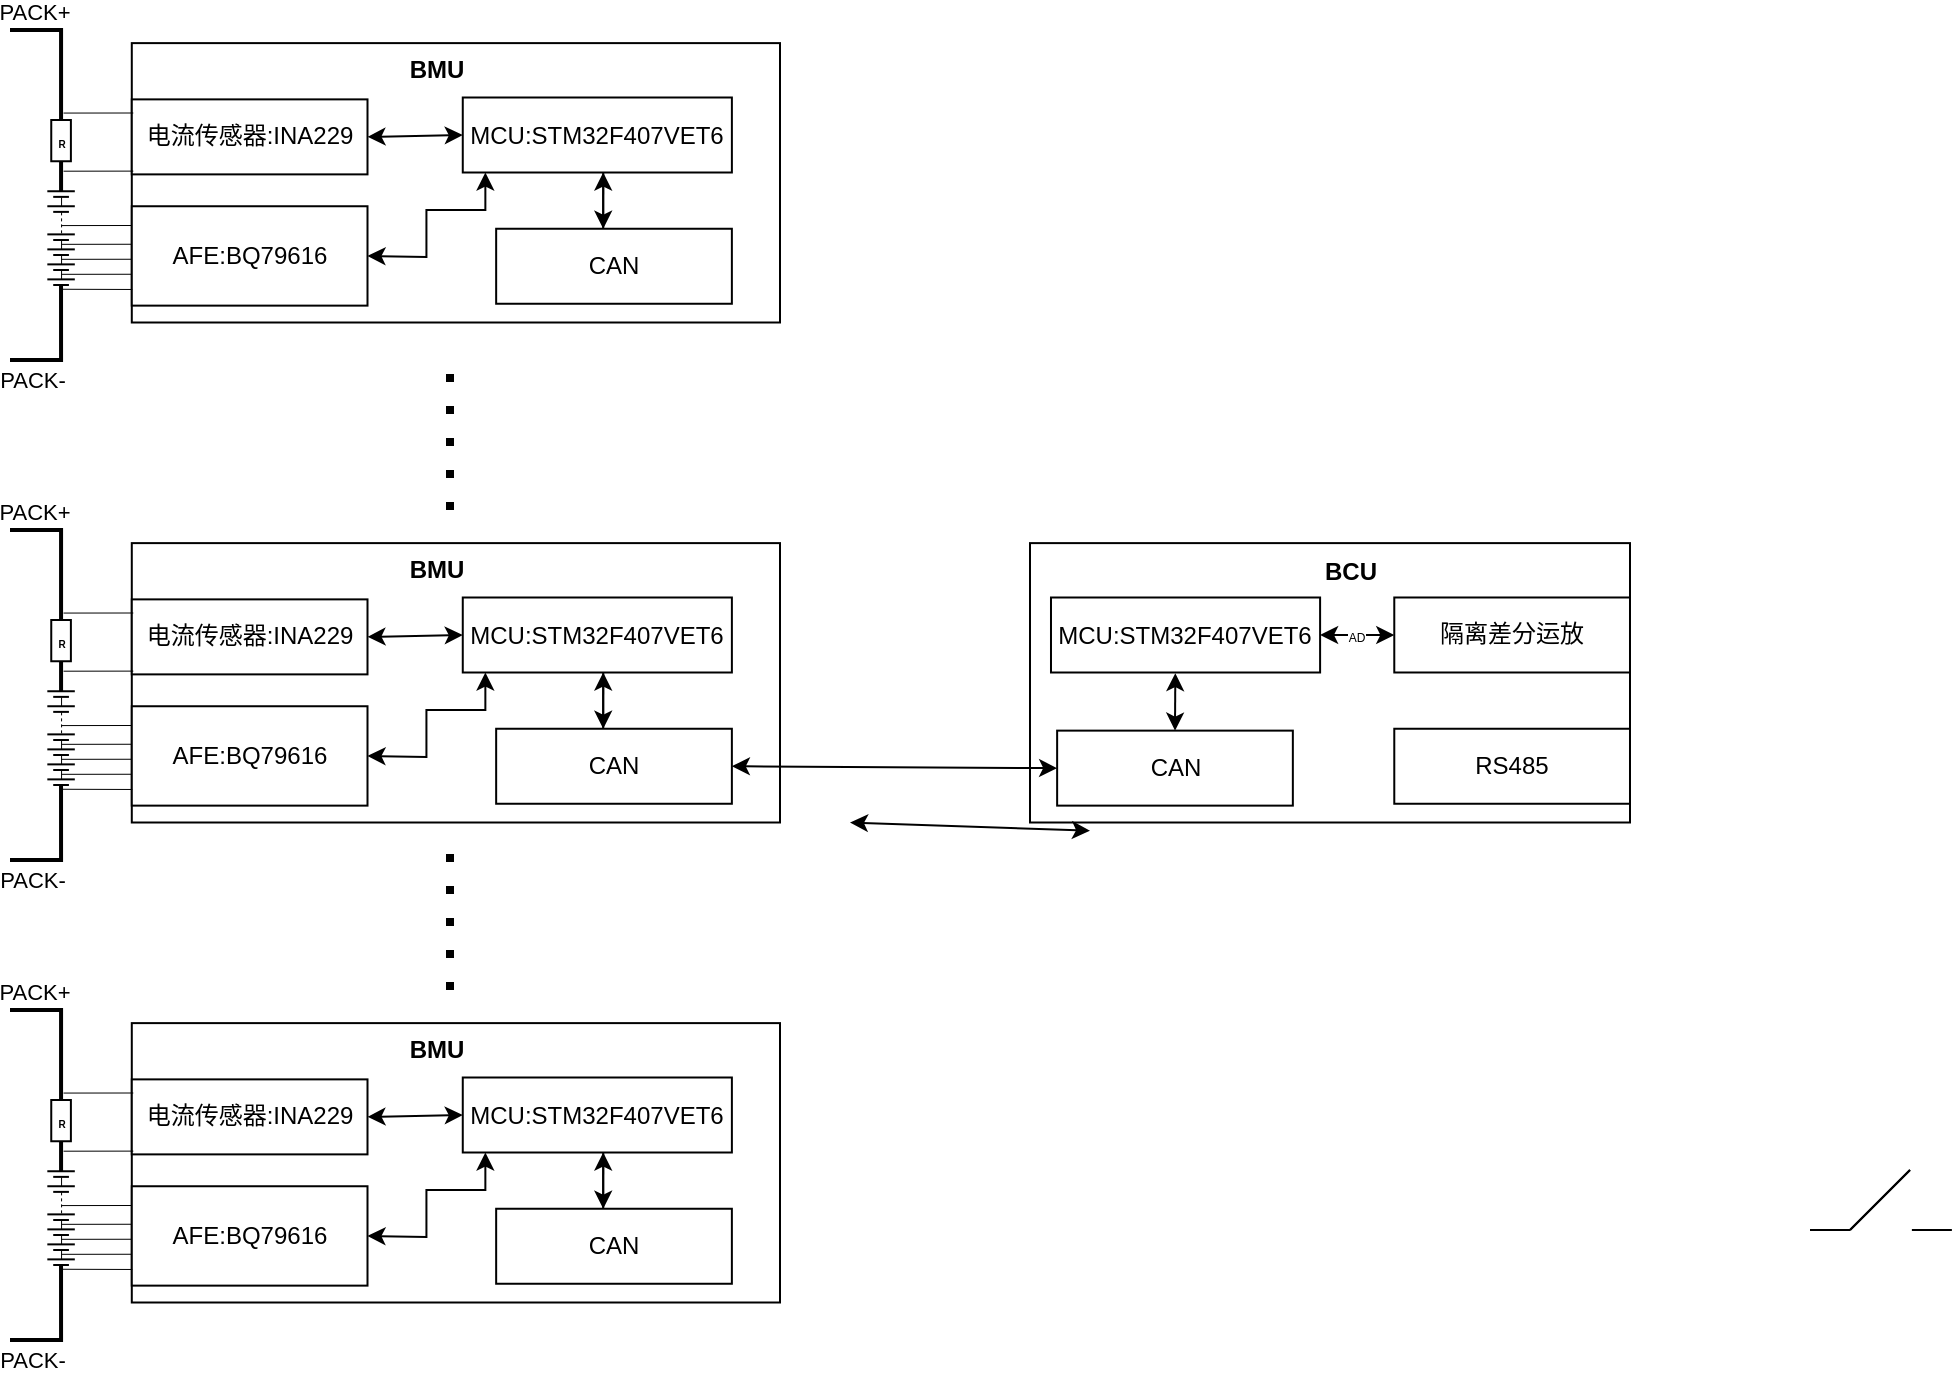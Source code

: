 <mxfile version="24.2.3" type="github">
  <diagram name="第 1 页" id="3flDMspyzysU2a9ugg71">
    <mxGraphModel dx="236" dy="129" grid="1" gridSize="10" guides="1" tooltips="1" connect="1" arrows="1" fold="1" page="1" pageScale="1" pageWidth="1169" pageHeight="827" math="0" shadow="0">
      <root>
        <mxCell id="0" />
        <mxCell id="1" parent="0" />
        <mxCell id="YwXC6KfsLL3C1h-GfCdH-2" value="&lt;div&gt;&lt;br&gt;&lt;/div&gt;&lt;div&gt;&lt;br&gt;&lt;/div&gt;" style="rounded=0;whiteSpace=wrap;html=1;container=0;" vertex="1" parent="1">
          <mxGeometry x="620" y="316.56" width="300" height="139.69" as="geometry" />
        </mxCell>
        <mxCell id="YwXC6KfsLL3C1h-GfCdH-6" value="MCU:STM32F407VET6" style="rounded=0;whiteSpace=wrap;html=1;container=0;" vertex="1" parent="1">
          <mxGeometry x="630.494" y="343.75" width="134.554" height="37.5" as="geometry" />
        </mxCell>
        <mxCell id="YwXC6KfsLL3C1h-GfCdH-11" value="&lt;b&gt;BCU&lt;/b&gt;" style="text;html=1;align=center;verticalAlign=middle;resizable=0;points=[];autosize=1;strokeColor=none;fillColor=none;container=0;" vertex="1" parent="1">
          <mxGeometry x="757.144" y="317.692" width="45" height="27" as="geometry" />
        </mxCell>
        <mxCell id="YwXC6KfsLL3C1h-GfCdH-14" value="" style="endArrow=classic;startArrow=classic;html=1;rounded=0;entryX=0.462;entryY=1.009;entryDx=0;entryDy=0;exitX=0.5;exitY=0;exitDx=0;exitDy=0;entryPerimeter=0;" edge="1" parent="1" source="YwXC6KfsLL3C1h-GfCdH-17" target="YwXC6KfsLL3C1h-GfCdH-6">
          <mxGeometry width="50" height="50" relative="1" as="geometry">
            <mxPoint x="593.858" y="362.495" as="sourcePoint" />
            <mxPoint x="651" y="386" as="targetPoint" />
          </mxGeometry>
        </mxCell>
        <mxCell id="YwXC6KfsLL3C1h-GfCdH-17" value="CAN" style="rounded=0;whiteSpace=wrap;html=1;container=0;" vertex="1" parent="1">
          <mxGeometry x="633.57" y="410.315" width="117.857" height="37.5" as="geometry" />
        </mxCell>
        <mxCell id="YwXC6KfsLL3C1h-GfCdH-18" value="RS485" style="rounded=0;whiteSpace=wrap;html=1;container=0;" vertex="1" parent="1">
          <mxGeometry x="802.14" y="409.375" width="117.857" height="37.5" as="geometry" />
        </mxCell>
        <mxCell id="YwXC6KfsLL3C1h-GfCdH-20" value="隔离差分运放" style="rounded=0;whiteSpace=wrap;html=1;container=0;" vertex="1" parent="1">
          <mxGeometry x="802.14" y="343.745" width="117.857" height="37.5" as="geometry" />
        </mxCell>
        <mxCell id="YwXC6KfsLL3C1h-GfCdH-22" value="q" style="endArrow=classic;startArrow=classic;html=1;rounded=0;entryX=1;entryY=0.5;entryDx=0;entryDy=0;exitX=0;exitY=0.5;exitDx=0;exitDy=0;" edge="1" parent="1" source="YwXC6KfsLL3C1h-GfCdH-20" target="YwXC6KfsLL3C1h-GfCdH-6">
          <mxGeometry width="50" height="50" relative="1" as="geometry">
            <mxPoint x="420" y="406" as="sourcePoint" />
            <mxPoint x="470" y="356" as="targetPoint" />
          </mxGeometry>
        </mxCell>
        <mxCell id="YwXC6KfsLL3C1h-GfCdH-23" value="&lt;font style=&quot;font-size: 6px;&quot;&gt;AD&lt;/font&gt;" style="edgeLabel;html=1;align=center;verticalAlign=middle;resizable=0;points=[];" vertex="1" connectable="0" parent="YwXC6KfsLL3C1h-GfCdH-22">
          <mxGeometry x="0.049" y="-1" relative="1" as="geometry">
            <mxPoint as="offset" />
          </mxGeometry>
        </mxCell>
        <mxCell id="YwXC6KfsLL3C1h-GfCdH-40" value="" style="endArrow=none;html=1;rounded=0;" edge="1" parent="1">
          <mxGeometry width="50" height="50" relative="1" as="geometry">
            <mxPoint x="1010" y="660" as="sourcePoint" />
            <mxPoint x="1030" y="660" as="targetPoint" />
          </mxGeometry>
        </mxCell>
        <mxCell id="YwXC6KfsLL3C1h-GfCdH-41" value="" style="endArrow=none;html=1;rounded=0;" edge="1" parent="1">
          <mxGeometry width="50" height="50" relative="1" as="geometry">
            <mxPoint x="1060.94" y="660" as="sourcePoint" />
            <mxPoint x="1080.94" y="660" as="targetPoint" />
            <Array as="points">
              <mxPoint x="1060.94" y="660" />
            </Array>
          </mxGeometry>
        </mxCell>
        <mxCell id="YwXC6KfsLL3C1h-GfCdH-42" value="" style="endArrow=none;html=1;rounded=0;" edge="1" parent="1">
          <mxGeometry width="50" height="50" relative="1" as="geometry">
            <mxPoint x="1030" y="660" as="sourcePoint" />
            <mxPoint x="1060" y="630" as="targetPoint" />
          </mxGeometry>
        </mxCell>
        <mxCell id="YwXC6KfsLL3C1h-GfCdH-43" value="" style="endArrow=none;html=1;rounded=0;" edge="1" parent="1">
          <mxGeometry width="50" height="50" relative="1" as="geometry">
            <mxPoint x="1030" y="660" as="sourcePoint" />
            <mxPoint x="1060" y="630" as="targetPoint" />
          </mxGeometry>
        </mxCell>
        <mxCell id="YwXC6KfsLL3C1h-GfCdH-84" value="" style="group" vertex="1" connectable="0" parent="1">
          <mxGeometry x="110" y="310" width="385.0" height="165" as="geometry" />
        </mxCell>
        <mxCell id="buOV21PmRh0r0QjAweMu-1" value="&lt;div&gt;&lt;br&gt;&lt;/div&gt;&lt;div&gt;&lt;br&gt;&lt;/div&gt;" style="rounded=0;whiteSpace=wrap;html=1;container=0;" parent="YwXC6KfsLL3C1h-GfCdH-84" vertex="1">
          <mxGeometry x="60.893" y="6.562" width="324.107" height="139.688" as="geometry" />
        </mxCell>
        <mxCell id="buOV21PmRh0r0QjAweMu-4" value="AFE:BQ79616" style="rounded=0;whiteSpace=wrap;html=1;container=0;" parent="YwXC6KfsLL3C1h-GfCdH-84" vertex="1">
          <mxGeometry x="60.893" y="88.125" width="117.857" height="49.688" as="geometry" />
        </mxCell>
        <mxCell id="buOV21PmRh0r0QjAweMu-5" value="电流传感器:INA229" style="rounded=0;whiteSpace=wrap;html=1;container=0;" parent="YwXC6KfsLL3C1h-GfCdH-84" vertex="1">
          <mxGeometry x="60.893" y="34.688" width="117.857" height="37.5" as="geometry" />
        </mxCell>
        <mxCell id="buOV21PmRh0r0QjAweMu-19" style="edgeStyle=orthogonalEdgeStyle;rounded=0;orthogonalLoop=1;jettySize=auto;html=1;entryX=0.5;entryY=0;entryDx=0;entryDy=0;" parent="YwXC6KfsLL3C1h-GfCdH-84" edge="1">
          <mxGeometry relative="1" as="geometry">
            <mxPoint x="296.613" y="71.25" as="sourcePoint" />
            <mxPoint x="296.607" y="99.375" as="targetPoint" />
          </mxGeometry>
        </mxCell>
        <mxCell id="buOV21PmRh0r0QjAweMu-7" value="MCU:STM32F407VET6" style="rounded=0;whiteSpace=wrap;html=1;container=0;" parent="YwXC6KfsLL3C1h-GfCdH-84" vertex="1">
          <mxGeometry x="226.384" y="33.75" width="134.554" height="37.5" as="geometry" />
        </mxCell>
        <mxCell id="buOV21PmRh0r0QjAweMu-18" style="edgeStyle=orthogonalEdgeStyle;rounded=0;orthogonalLoop=1;jettySize=auto;html=1;entryX=0.5;entryY=1;entryDx=0;entryDy=0;" parent="YwXC6KfsLL3C1h-GfCdH-84" edge="1">
          <mxGeometry relative="1" as="geometry">
            <mxPoint x="296.613" y="99.375" as="sourcePoint" />
            <mxPoint x="296.607" y="71.25" as="targetPoint" />
          </mxGeometry>
        </mxCell>
        <mxCell id="buOV21PmRh0r0QjAweMu-12" value="CAN" style="rounded=0;whiteSpace=wrap;html=1;container=0;" parent="YwXC6KfsLL3C1h-GfCdH-84" vertex="1">
          <mxGeometry x="243.08" y="99.375" width="117.857" height="37.5" as="geometry" />
        </mxCell>
        <mxCell id="buOV21PmRh0r0QjAweMu-26" value="" style="endArrow=classic;startArrow=classic;html=1;rounded=0;exitX=1;exitY=0.5;exitDx=0;exitDy=0;" parent="YwXC6KfsLL3C1h-GfCdH-84" source="buOV21PmRh0r0QjAweMu-4" edge="1">
          <mxGeometry width="50" height="50" relative="1" as="geometry">
            <mxPoint x="188.571" y="118.125" as="sourcePoint" />
            <mxPoint x="237.679" y="71.25" as="targetPoint" />
            <Array as="points">
              <mxPoint x="208.214" y="113.438" />
              <mxPoint x="208.214" y="90" />
              <mxPoint x="237.679" y="90" />
            </Array>
          </mxGeometry>
        </mxCell>
        <mxCell id="buOV21PmRh0r0QjAweMu-28" value="" style="endArrow=classic;startArrow=classic;html=1;rounded=0;entryX=0;entryY=0.5;entryDx=0;entryDy=0;exitX=1;exitY=0.5;exitDx=0;exitDy=0;" parent="YwXC6KfsLL3C1h-GfCdH-84" source="buOV21PmRh0r0QjAweMu-5" target="buOV21PmRh0r0QjAweMu-7" edge="1">
          <mxGeometry width="50" height="50" relative="1" as="geometry">
            <mxPoint x="208.214" y="127.5" as="sourcePoint" />
            <mxPoint x="257.321" y="80.625" as="targetPoint" />
          </mxGeometry>
        </mxCell>
        <mxCell id="buOV21PmRh0r0QjAweMu-29" value="" style="endArrow=none;html=1;rounded=0;" parent="YwXC6KfsLL3C1h-GfCdH-84" edge="1">
          <mxGeometry width="50" height="50" relative="1" as="geometry">
            <mxPoint x="18.661" y="102.188" as="sourcePoint" />
            <mxPoint x="32.411" y="102.188" as="targetPoint" />
          </mxGeometry>
        </mxCell>
        <mxCell id="buOV21PmRh0r0QjAweMu-30" value="" style="endArrow=none;html=1;rounded=0;" parent="YwXC6KfsLL3C1h-GfCdH-84" edge="1">
          <mxGeometry width="50" height="50" relative="1" as="geometry">
            <mxPoint x="21.607" y="105" as="sourcePoint" />
            <mxPoint x="29.464" y="105" as="targetPoint" />
          </mxGeometry>
        </mxCell>
        <mxCell id="buOV21PmRh0r0QjAweMu-31" value="" style="endArrow=none;html=1;rounded=0;" parent="YwXC6KfsLL3C1h-GfCdH-84" edge="1">
          <mxGeometry width="50" height="50" relative="1" as="geometry">
            <mxPoint x="18.661" y="109.688" as="sourcePoint" />
            <mxPoint x="32.411" y="109.688" as="targetPoint" />
          </mxGeometry>
        </mxCell>
        <mxCell id="buOV21PmRh0r0QjAweMu-32" value="" style="endArrow=none;html=1;rounded=0;" parent="YwXC6KfsLL3C1h-GfCdH-84" edge="1">
          <mxGeometry width="50" height="50" relative="1" as="geometry">
            <mxPoint x="21.607" y="112.5" as="sourcePoint" />
            <mxPoint x="29.464" y="112.5" as="targetPoint" />
          </mxGeometry>
        </mxCell>
        <mxCell id="buOV21PmRh0r0QjAweMu-33" value="" style="endArrow=none;html=1;rounded=0;strokeWidth=0.5;" parent="YwXC6KfsLL3C1h-GfCdH-84" edge="1">
          <mxGeometry width="50" height="50" relative="1" as="geometry">
            <mxPoint x="25.536" y="109.688" as="sourcePoint" />
            <mxPoint x="25.536" y="105" as="targetPoint" />
          </mxGeometry>
        </mxCell>
        <mxCell id="buOV21PmRh0r0QjAweMu-35" value="" style="endArrow=none;html=1;rounded=0;" parent="YwXC6KfsLL3C1h-GfCdH-84" edge="1">
          <mxGeometry width="50" height="50" relative="1" as="geometry">
            <mxPoint x="18.661" y="117.188" as="sourcePoint" />
            <mxPoint x="32.411" y="117.188" as="targetPoint" />
          </mxGeometry>
        </mxCell>
        <mxCell id="buOV21PmRh0r0QjAweMu-36" value="" style="endArrow=none;html=1;rounded=0;" parent="YwXC6KfsLL3C1h-GfCdH-84" edge="1">
          <mxGeometry width="50" height="50" relative="1" as="geometry">
            <mxPoint x="21.607" y="120" as="sourcePoint" />
            <mxPoint x="29.464" y="120" as="targetPoint" />
          </mxGeometry>
        </mxCell>
        <mxCell id="buOV21PmRh0r0QjAweMu-37" value="" style="endArrow=none;html=1;rounded=0;strokeWidth=0.5;" parent="YwXC6KfsLL3C1h-GfCdH-84" edge="1">
          <mxGeometry width="50" height="50" relative="1" as="geometry">
            <mxPoint x="25.536" y="117.188" as="sourcePoint" />
            <mxPoint x="25.536" y="112.5" as="targetPoint" />
          </mxGeometry>
        </mxCell>
        <mxCell id="buOV21PmRh0r0QjAweMu-38" value="" style="endArrow=none;html=1;rounded=0;" parent="YwXC6KfsLL3C1h-GfCdH-84" edge="1">
          <mxGeometry width="50" height="50" relative="1" as="geometry">
            <mxPoint x="18.661" y="124.688" as="sourcePoint" />
            <mxPoint x="32.411" y="124.688" as="targetPoint" />
          </mxGeometry>
        </mxCell>
        <mxCell id="buOV21PmRh0r0QjAweMu-39" value="" style="endArrow=none;html=1;rounded=0;" parent="YwXC6KfsLL3C1h-GfCdH-84" edge="1">
          <mxGeometry width="50" height="50" relative="1" as="geometry">
            <mxPoint x="21.607" y="127.5" as="sourcePoint" />
            <mxPoint x="29.464" y="127.5" as="targetPoint" />
          </mxGeometry>
        </mxCell>
        <mxCell id="buOV21PmRh0r0QjAweMu-40" value="" style="endArrow=none;html=1;rounded=0;strokeWidth=0.5;" parent="YwXC6KfsLL3C1h-GfCdH-84" edge="1">
          <mxGeometry width="50" height="50" relative="1" as="geometry">
            <mxPoint x="25.536" y="124.688" as="sourcePoint" />
            <mxPoint x="25.536" y="120" as="targetPoint" />
          </mxGeometry>
        </mxCell>
        <mxCell id="buOV21PmRh0r0QjAweMu-48" value="" style="endArrow=none;html=1;rounded=0;" parent="YwXC6KfsLL3C1h-GfCdH-84" edge="1">
          <mxGeometry width="50" height="50" relative="1" as="geometry">
            <mxPoint x="18.661" y="80.625" as="sourcePoint" />
            <mxPoint x="32.411" y="80.625" as="targetPoint" />
          </mxGeometry>
        </mxCell>
        <mxCell id="buOV21PmRh0r0QjAweMu-49" value="" style="endArrow=none;html=1;rounded=0;" parent="YwXC6KfsLL3C1h-GfCdH-84" edge="1">
          <mxGeometry width="50" height="50" relative="1" as="geometry">
            <mxPoint x="21.607" y="83.438" as="sourcePoint" />
            <mxPoint x="29.464" y="83.438" as="targetPoint" />
          </mxGeometry>
        </mxCell>
        <mxCell id="buOV21PmRh0r0QjAweMu-50" value="" style="endArrow=none;html=1;rounded=0;" parent="YwXC6KfsLL3C1h-GfCdH-84" edge="1">
          <mxGeometry width="50" height="50" relative="1" as="geometry">
            <mxPoint x="18.661" y="88.125" as="sourcePoint" />
            <mxPoint x="32.411" y="88.125" as="targetPoint" />
          </mxGeometry>
        </mxCell>
        <mxCell id="buOV21PmRh0r0QjAweMu-51" value="" style="endArrow=none;html=1;rounded=0;" parent="YwXC6KfsLL3C1h-GfCdH-84" edge="1">
          <mxGeometry width="50" height="50" relative="1" as="geometry">
            <mxPoint x="21.607" y="90.938" as="sourcePoint" />
            <mxPoint x="29.464" y="90.938" as="targetPoint" />
          </mxGeometry>
        </mxCell>
        <mxCell id="buOV21PmRh0r0QjAweMu-52" value="" style="endArrow=none;html=1;rounded=0;strokeWidth=0.5;" parent="YwXC6KfsLL3C1h-GfCdH-84" edge="1">
          <mxGeometry width="50" height="50" relative="1" as="geometry">
            <mxPoint x="25.536" y="88.125" as="sourcePoint" />
            <mxPoint x="25.536" y="83.438" as="targetPoint" />
          </mxGeometry>
        </mxCell>
        <mxCell id="buOV21PmRh0r0QjAweMu-53" value="" style="endArrow=none;dashed=1;html=1;strokeWidth=0.5;rounded=0;" parent="YwXC6KfsLL3C1h-GfCdH-84" edge="1">
          <mxGeometry width="50" height="50" relative="1" as="geometry">
            <mxPoint x="25.536" y="90.938" as="sourcePoint" />
            <mxPoint x="25.536" y="102.188" as="targetPoint" />
          </mxGeometry>
        </mxCell>
        <mxCell id="buOV21PmRh0r0QjAweMu-59" value="&lt;font style=&quot;font-size: 5px;&quot;&gt;&lt;b&gt;R&lt;/b&gt;&lt;/font&gt;" style="rounded=0;whiteSpace=wrap;html=1;container=0;" parent="YwXC6KfsLL3C1h-GfCdH-84" vertex="1">
          <mxGeometry x="20.625" y="45" width="9.821" height="20.625" as="geometry" />
        </mxCell>
        <mxCell id="buOV21PmRh0r0QjAweMu-60" value="" style="endArrow=none;html=1;rounded=0;strokeWidth=0.5;entryX=-0.002;entryY=0.928;entryDx=0;entryDy=0;entryPerimeter=0;" parent="YwXC6KfsLL3C1h-GfCdH-84" edge="1">
          <mxGeometry width="50" height="50" relative="1" as="geometry">
            <mxPoint x="25.732" y="127.5" as="sourcePoint" />
            <mxPoint x="60.893" y="129.487" as="targetPoint" />
            <Array as="points">
              <mxPoint x="25.771" y="129.375" />
            </Array>
          </mxGeometry>
        </mxCell>
        <mxCell id="buOV21PmRh0r0QjAweMu-64" value="" style="endArrow=none;html=1;rounded=0;strokeWidth=0.5;entryX=-0.004;entryY=0.574;entryDx=0;entryDy=0;entryPerimeter=0;" parent="YwXC6KfsLL3C1h-GfCdH-84" edge="1">
          <mxGeometry width="50" height="50" relative="1" as="geometry">
            <mxPoint x="25.536" y="121.912" as="sourcePoint" />
            <mxPoint x="60.421" y="121.875" as="targetPoint" />
          </mxGeometry>
        </mxCell>
        <mxCell id="buOV21PmRh0r0QjAweMu-65" value="" style="endArrow=none;html=1;rounded=0;strokeWidth=0.5;entryX=-0.004;entryY=0.574;entryDx=0;entryDy=0;entryPerimeter=0;" parent="YwXC6KfsLL3C1h-GfCdH-84" edge="1">
          <mxGeometry width="50" height="50" relative="1" as="geometry">
            <mxPoint x="25.536" y="114.412" as="sourcePoint" />
            <mxPoint x="60.421" y="114.375" as="targetPoint" />
          </mxGeometry>
        </mxCell>
        <mxCell id="buOV21PmRh0r0QjAweMu-66" value="" style="endArrow=none;html=1;rounded=0;strokeWidth=0.5;entryX=-0.004;entryY=0.574;entryDx=0;entryDy=0;entryPerimeter=0;" parent="YwXC6KfsLL3C1h-GfCdH-84" edge="1">
          <mxGeometry width="50" height="50" relative="1" as="geometry">
            <mxPoint x="25.536" y="106.913" as="sourcePoint" />
            <mxPoint x="60.421" y="106.875" as="targetPoint" />
          </mxGeometry>
        </mxCell>
        <mxCell id="buOV21PmRh0r0QjAweMu-67" value="" style="endArrow=none;html=1;rounded=0;strokeWidth=0.5;entryX=-0.004;entryY=0.574;entryDx=0;entryDy=0;entryPerimeter=0;" parent="YwXC6KfsLL3C1h-GfCdH-84" edge="1">
          <mxGeometry width="50" height="50" relative="1" as="geometry">
            <mxPoint x="25.536" y="97.538" as="sourcePoint" />
            <mxPoint x="60.421" y="97.5" as="targetPoint" />
          </mxGeometry>
        </mxCell>
        <mxCell id="buOV21PmRh0r0QjAweMu-69" value="" style="endArrow=none;html=1;rounded=0;entryX=0.5;entryY=1;entryDx=0;entryDy=0;strokeWidth=2;" parent="YwXC6KfsLL3C1h-GfCdH-84" target="buOV21PmRh0r0QjAweMu-59" edge="1">
          <mxGeometry width="50" height="50" relative="1" as="geometry">
            <mxPoint x="25.536" y="80.625" as="sourcePoint" />
            <mxPoint x="96.25" y="49.688" as="targetPoint" />
          </mxGeometry>
        </mxCell>
        <mxCell id="buOV21PmRh0r0QjAweMu-70" value="" style="endArrow=none;html=1;rounded=0;entryX=0.5;entryY=1;entryDx=0;entryDy=0;strokeWidth=2;" parent="YwXC6KfsLL3C1h-GfCdH-84" edge="1">
          <mxGeometry width="50" height="50" relative="1" as="geometry">
            <mxPoint y="165" as="sourcePoint" />
            <mxPoint x="25.516" y="127.5" as="targetPoint" />
            <Array as="points">
              <mxPoint x="25.536" y="165" />
            </Array>
          </mxGeometry>
        </mxCell>
        <mxCell id="buOV21PmRh0r0QjAweMu-78" value="PACK-" style="edgeLabel;html=1;align=center;verticalAlign=middle;resizable=0;points=[];container=0;" parent="buOV21PmRh0r0QjAweMu-70" vertex="1" connectable="0">
          <mxGeometry x="-0.727" relative="1" as="geometry">
            <mxPoint x="2" y="10" as="offset" />
          </mxGeometry>
        </mxCell>
        <mxCell id="buOV21PmRh0r0QjAweMu-72" value="" style="endArrow=none;html=1;rounded=0;strokeWidth=2;exitX=0.5;exitY=0;exitDx=0;exitDy=0;" parent="YwXC6KfsLL3C1h-GfCdH-84" source="buOV21PmRh0r0QjAweMu-59" edge="1">
          <mxGeometry width="50" height="50" relative="1" as="geometry">
            <mxPoint x="25.536" y="23.438" as="sourcePoint" />
            <mxPoint as="targetPoint" />
            <Array as="points">
              <mxPoint x="25.536" />
            </Array>
          </mxGeometry>
        </mxCell>
        <mxCell id="buOV21PmRh0r0QjAweMu-77" value="PACK+" style="edgeLabel;html=1;align=center;verticalAlign=middle;resizable=0;points=[];container=0;" parent="buOV21PmRh0r0QjAweMu-72" vertex="1" connectable="0">
          <mxGeometry x="0.739" relative="1" as="geometry">
            <mxPoint x="3" y="-9" as="offset" />
          </mxGeometry>
        </mxCell>
        <mxCell id="buOV21PmRh0r0QjAweMu-74" value="" style="endArrow=none;html=1;rounded=0;strokeWidth=0.5;entryX=-0.004;entryY=0.574;entryDx=0;entryDy=0;entryPerimeter=0;" parent="YwXC6KfsLL3C1h-GfCdH-84" edge="1">
          <mxGeometry width="50" height="50" relative="1" as="geometry">
            <mxPoint x="26.518" y="41.287" as="sourcePoint" />
            <mxPoint x="61.404" y="41.25" as="targetPoint" />
          </mxGeometry>
        </mxCell>
        <mxCell id="buOV21PmRh0r0QjAweMu-75" value="" style="endArrow=none;html=1;rounded=0;strokeWidth=0.5;entryX=-0.004;entryY=0.574;entryDx=0;entryDy=0;entryPerimeter=0;" parent="YwXC6KfsLL3C1h-GfCdH-84" edge="1">
          <mxGeometry width="50" height="50" relative="1" as="geometry">
            <mxPoint x="26.518" y="70.35" as="sourcePoint" />
            <mxPoint x="61.404" y="70.312" as="targetPoint" />
          </mxGeometry>
        </mxCell>
        <mxCell id="buOV21PmRh0r0QjAweMu-76" value="&lt;b&gt;BMU&lt;/b&gt;" style="text;html=1;align=center;verticalAlign=middle;resizable=0;points=[];autosize=1;strokeColor=none;fillColor=none;container=0;" parent="YwXC6KfsLL3C1h-GfCdH-84" vertex="1">
          <mxGeometry x="189.554" y="6.562" width="46" height="27" as="geometry" />
        </mxCell>
        <mxCell id="YwXC6KfsLL3C1h-GfCdH-85" value="" style="endArrow=classic;startArrow=classic;html=1;rounded=0;exitX=1;exitY=0.5;exitDx=0;exitDy=0;entryX=0;entryY=0.5;entryDx=0;entryDy=0;" edge="1" parent="1" source="buOV21PmRh0r0QjAweMu-12" target="YwXC6KfsLL3C1h-GfCdH-17">
          <mxGeometry width="50" height="50" relative="1" as="geometry">
            <mxPoint x="290" y="450" as="sourcePoint" />
            <mxPoint x="340" y="400" as="targetPoint" />
          </mxGeometry>
        </mxCell>
        <mxCell id="YwXC6KfsLL3C1h-GfCdH-87" value="" style="group" vertex="1" connectable="0" parent="1">
          <mxGeometry x="110" y="550" width="385.0" height="165" as="geometry" />
        </mxCell>
        <mxCell id="YwXC6KfsLL3C1h-GfCdH-88" value="&lt;div&gt;&lt;br&gt;&lt;/div&gt;&lt;div&gt;&lt;br&gt;&lt;/div&gt;" style="rounded=0;whiteSpace=wrap;html=1;container=0;" vertex="1" parent="YwXC6KfsLL3C1h-GfCdH-87">
          <mxGeometry x="60.893" y="6.562" width="324.107" height="139.688" as="geometry" />
        </mxCell>
        <mxCell id="YwXC6KfsLL3C1h-GfCdH-89" value="AFE:BQ79616" style="rounded=0;whiteSpace=wrap;html=1;container=0;" vertex="1" parent="YwXC6KfsLL3C1h-GfCdH-87">
          <mxGeometry x="60.893" y="88.125" width="117.857" height="49.688" as="geometry" />
        </mxCell>
        <mxCell id="YwXC6KfsLL3C1h-GfCdH-90" value="电流传感器:INA229" style="rounded=0;whiteSpace=wrap;html=1;container=0;" vertex="1" parent="YwXC6KfsLL3C1h-GfCdH-87">
          <mxGeometry x="60.893" y="34.688" width="117.857" height="37.5" as="geometry" />
        </mxCell>
        <mxCell id="YwXC6KfsLL3C1h-GfCdH-91" style="edgeStyle=orthogonalEdgeStyle;rounded=0;orthogonalLoop=1;jettySize=auto;html=1;entryX=0.5;entryY=0;entryDx=0;entryDy=0;" edge="1" parent="YwXC6KfsLL3C1h-GfCdH-87">
          <mxGeometry relative="1" as="geometry">
            <mxPoint x="296.613" y="71.25" as="sourcePoint" />
            <mxPoint x="296.607" y="99.375" as="targetPoint" />
          </mxGeometry>
        </mxCell>
        <mxCell id="YwXC6KfsLL3C1h-GfCdH-92" value="MCU:STM32F407VET6" style="rounded=0;whiteSpace=wrap;html=1;container=0;" vertex="1" parent="YwXC6KfsLL3C1h-GfCdH-87">
          <mxGeometry x="226.384" y="33.75" width="134.554" height="37.5" as="geometry" />
        </mxCell>
        <mxCell id="YwXC6KfsLL3C1h-GfCdH-93" style="edgeStyle=orthogonalEdgeStyle;rounded=0;orthogonalLoop=1;jettySize=auto;html=1;entryX=0.5;entryY=1;entryDx=0;entryDy=0;" edge="1" parent="YwXC6KfsLL3C1h-GfCdH-87">
          <mxGeometry relative="1" as="geometry">
            <mxPoint x="296.613" y="99.375" as="sourcePoint" />
            <mxPoint x="296.607" y="71.25" as="targetPoint" />
          </mxGeometry>
        </mxCell>
        <mxCell id="YwXC6KfsLL3C1h-GfCdH-94" value="CAN" style="rounded=0;whiteSpace=wrap;html=1;container=0;" vertex="1" parent="YwXC6KfsLL3C1h-GfCdH-87">
          <mxGeometry x="243.08" y="99.375" width="117.857" height="37.5" as="geometry" />
        </mxCell>
        <mxCell id="YwXC6KfsLL3C1h-GfCdH-95" value="" style="endArrow=classic;startArrow=classic;html=1;rounded=0;exitX=1;exitY=0.5;exitDx=0;exitDy=0;" edge="1" parent="YwXC6KfsLL3C1h-GfCdH-87" source="YwXC6KfsLL3C1h-GfCdH-89">
          <mxGeometry width="50" height="50" relative="1" as="geometry">
            <mxPoint x="188.571" y="118.125" as="sourcePoint" />
            <mxPoint x="237.679" y="71.25" as="targetPoint" />
            <Array as="points">
              <mxPoint x="208.214" y="113.438" />
              <mxPoint x="208.214" y="90" />
              <mxPoint x="237.679" y="90" />
            </Array>
          </mxGeometry>
        </mxCell>
        <mxCell id="YwXC6KfsLL3C1h-GfCdH-96" value="" style="endArrow=classic;startArrow=classic;html=1;rounded=0;entryX=0;entryY=0.5;entryDx=0;entryDy=0;exitX=1;exitY=0.5;exitDx=0;exitDy=0;" edge="1" parent="YwXC6KfsLL3C1h-GfCdH-87" source="YwXC6KfsLL3C1h-GfCdH-90" target="YwXC6KfsLL3C1h-GfCdH-92">
          <mxGeometry width="50" height="50" relative="1" as="geometry">
            <mxPoint x="208.214" y="127.5" as="sourcePoint" />
            <mxPoint x="257.321" y="80.625" as="targetPoint" />
          </mxGeometry>
        </mxCell>
        <mxCell id="YwXC6KfsLL3C1h-GfCdH-97" value="" style="endArrow=none;html=1;rounded=0;" edge="1" parent="YwXC6KfsLL3C1h-GfCdH-87">
          <mxGeometry width="50" height="50" relative="1" as="geometry">
            <mxPoint x="18.661" y="102.188" as="sourcePoint" />
            <mxPoint x="32.411" y="102.188" as="targetPoint" />
          </mxGeometry>
        </mxCell>
        <mxCell id="YwXC6KfsLL3C1h-GfCdH-98" value="" style="endArrow=none;html=1;rounded=0;" edge="1" parent="YwXC6KfsLL3C1h-GfCdH-87">
          <mxGeometry width="50" height="50" relative="1" as="geometry">
            <mxPoint x="21.607" y="105" as="sourcePoint" />
            <mxPoint x="29.464" y="105" as="targetPoint" />
          </mxGeometry>
        </mxCell>
        <mxCell id="YwXC6KfsLL3C1h-GfCdH-99" value="" style="endArrow=none;html=1;rounded=0;" edge="1" parent="YwXC6KfsLL3C1h-GfCdH-87">
          <mxGeometry width="50" height="50" relative="1" as="geometry">
            <mxPoint x="18.661" y="109.688" as="sourcePoint" />
            <mxPoint x="32.411" y="109.688" as="targetPoint" />
          </mxGeometry>
        </mxCell>
        <mxCell id="YwXC6KfsLL3C1h-GfCdH-100" value="" style="endArrow=none;html=1;rounded=0;" edge="1" parent="YwXC6KfsLL3C1h-GfCdH-87">
          <mxGeometry width="50" height="50" relative="1" as="geometry">
            <mxPoint x="21.607" y="112.5" as="sourcePoint" />
            <mxPoint x="29.464" y="112.5" as="targetPoint" />
          </mxGeometry>
        </mxCell>
        <mxCell id="YwXC6KfsLL3C1h-GfCdH-101" value="" style="endArrow=none;html=1;rounded=0;strokeWidth=0.5;" edge="1" parent="YwXC6KfsLL3C1h-GfCdH-87">
          <mxGeometry width="50" height="50" relative="1" as="geometry">
            <mxPoint x="25.536" y="109.688" as="sourcePoint" />
            <mxPoint x="25.536" y="105" as="targetPoint" />
          </mxGeometry>
        </mxCell>
        <mxCell id="YwXC6KfsLL3C1h-GfCdH-102" value="" style="endArrow=none;html=1;rounded=0;" edge="1" parent="YwXC6KfsLL3C1h-GfCdH-87">
          <mxGeometry width="50" height="50" relative="1" as="geometry">
            <mxPoint x="18.661" y="117.188" as="sourcePoint" />
            <mxPoint x="32.411" y="117.188" as="targetPoint" />
          </mxGeometry>
        </mxCell>
        <mxCell id="YwXC6KfsLL3C1h-GfCdH-103" value="" style="endArrow=none;html=1;rounded=0;" edge="1" parent="YwXC6KfsLL3C1h-GfCdH-87">
          <mxGeometry width="50" height="50" relative="1" as="geometry">
            <mxPoint x="21.607" y="120" as="sourcePoint" />
            <mxPoint x="29.464" y="120" as="targetPoint" />
          </mxGeometry>
        </mxCell>
        <mxCell id="YwXC6KfsLL3C1h-GfCdH-104" value="" style="endArrow=none;html=1;rounded=0;strokeWidth=0.5;" edge="1" parent="YwXC6KfsLL3C1h-GfCdH-87">
          <mxGeometry width="50" height="50" relative="1" as="geometry">
            <mxPoint x="25.536" y="117.188" as="sourcePoint" />
            <mxPoint x="25.536" y="112.5" as="targetPoint" />
          </mxGeometry>
        </mxCell>
        <mxCell id="YwXC6KfsLL3C1h-GfCdH-105" value="" style="endArrow=none;html=1;rounded=0;" edge="1" parent="YwXC6KfsLL3C1h-GfCdH-87">
          <mxGeometry width="50" height="50" relative="1" as="geometry">
            <mxPoint x="18.661" y="124.688" as="sourcePoint" />
            <mxPoint x="32.411" y="124.688" as="targetPoint" />
          </mxGeometry>
        </mxCell>
        <mxCell id="YwXC6KfsLL3C1h-GfCdH-106" value="" style="endArrow=none;html=1;rounded=0;" edge="1" parent="YwXC6KfsLL3C1h-GfCdH-87">
          <mxGeometry width="50" height="50" relative="1" as="geometry">
            <mxPoint x="21.607" y="127.5" as="sourcePoint" />
            <mxPoint x="29.464" y="127.5" as="targetPoint" />
          </mxGeometry>
        </mxCell>
        <mxCell id="YwXC6KfsLL3C1h-GfCdH-107" value="" style="endArrow=none;html=1;rounded=0;strokeWidth=0.5;" edge="1" parent="YwXC6KfsLL3C1h-GfCdH-87">
          <mxGeometry width="50" height="50" relative="1" as="geometry">
            <mxPoint x="25.536" y="124.688" as="sourcePoint" />
            <mxPoint x="25.536" y="120" as="targetPoint" />
          </mxGeometry>
        </mxCell>
        <mxCell id="YwXC6KfsLL3C1h-GfCdH-108" value="" style="endArrow=none;html=1;rounded=0;" edge="1" parent="YwXC6KfsLL3C1h-GfCdH-87">
          <mxGeometry width="50" height="50" relative="1" as="geometry">
            <mxPoint x="18.661" y="80.625" as="sourcePoint" />
            <mxPoint x="32.411" y="80.625" as="targetPoint" />
          </mxGeometry>
        </mxCell>
        <mxCell id="YwXC6KfsLL3C1h-GfCdH-109" value="" style="endArrow=none;html=1;rounded=0;" edge="1" parent="YwXC6KfsLL3C1h-GfCdH-87">
          <mxGeometry width="50" height="50" relative="1" as="geometry">
            <mxPoint x="21.607" y="83.438" as="sourcePoint" />
            <mxPoint x="29.464" y="83.438" as="targetPoint" />
          </mxGeometry>
        </mxCell>
        <mxCell id="YwXC6KfsLL3C1h-GfCdH-110" value="" style="endArrow=none;html=1;rounded=0;" edge="1" parent="YwXC6KfsLL3C1h-GfCdH-87">
          <mxGeometry width="50" height="50" relative="1" as="geometry">
            <mxPoint x="18.661" y="88.125" as="sourcePoint" />
            <mxPoint x="32.411" y="88.125" as="targetPoint" />
          </mxGeometry>
        </mxCell>
        <mxCell id="YwXC6KfsLL3C1h-GfCdH-111" value="" style="endArrow=none;html=1;rounded=0;" edge="1" parent="YwXC6KfsLL3C1h-GfCdH-87">
          <mxGeometry width="50" height="50" relative="1" as="geometry">
            <mxPoint x="21.607" y="90.938" as="sourcePoint" />
            <mxPoint x="29.464" y="90.938" as="targetPoint" />
          </mxGeometry>
        </mxCell>
        <mxCell id="YwXC6KfsLL3C1h-GfCdH-112" value="" style="endArrow=none;html=1;rounded=0;strokeWidth=0.5;" edge="1" parent="YwXC6KfsLL3C1h-GfCdH-87">
          <mxGeometry width="50" height="50" relative="1" as="geometry">
            <mxPoint x="25.536" y="88.125" as="sourcePoint" />
            <mxPoint x="25.536" y="83.438" as="targetPoint" />
          </mxGeometry>
        </mxCell>
        <mxCell id="YwXC6KfsLL3C1h-GfCdH-113" value="" style="endArrow=none;dashed=1;html=1;strokeWidth=0.5;rounded=0;" edge="1" parent="YwXC6KfsLL3C1h-GfCdH-87">
          <mxGeometry width="50" height="50" relative="1" as="geometry">
            <mxPoint x="25.536" y="90.938" as="sourcePoint" />
            <mxPoint x="25.536" y="102.188" as="targetPoint" />
          </mxGeometry>
        </mxCell>
        <mxCell id="YwXC6KfsLL3C1h-GfCdH-114" value="&lt;font style=&quot;font-size: 5px;&quot;&gt;&lt;b&gt;R&lt;/b&gt;&lt;/font&gt;" style="rounded=0;whiteSpace=wrap;html=1;container=0;" vertex="1" parent="YwXC6KfsLL3C1h-GfCdH-87">
          <mxGeometry x="20.625" y="45" width="9.821" height="20.625" as="geometry" />
        </mxCell>
        <mxCell id="YwXC6KfsLL3C1h-GfCdH-115" value="" style="endArrow=none;html=1;rounded=0;strokeWidth=0.5;entryX=-0.002;entryY=0.928;entryDx=0;entryDy=0;entryPerimeter=0;" edge="1" parent="YwXC6KfsLL3C1h-GfCdH-87">
          <mxGeometry width="50" height="50" relative="1" as="geometry">
            <mxPoint x="25.732" y="127.5" as="sourcePoint" />
            <mxPoint x="60.893" y="129.487" as="targetPoint" />
            <Array as="points">
              <mxPoint x="25.771" y="129.375" />
            </Array>
          </mxGeometry>
        </mxCell>
        <mxCell id="YwXC6KfsLL3C1h-GfCdH-116" value="" style="endArrow=none;html=1;rounded=0;strokeWidth=0.5;entryX=-0.004;entryY=0.574;entryDx=0;entryDy=0;entryPerimeter=0;" edge="1" parent="YwXC6KfsLL3C1h-GfCdH-87">
          <mxGeometry width="50" height="50" relative="1" as="geometry">
            <mxPoint x="25.536" y="121.912" as="sourcePoint" />
            <mxPoint x="60.421" y="121.875" as="targetPoint" />
          </mxGeometry>
        </mxCell>
        <mxCell id="YwXC6KfsLL3C1h-GfCdH-117" value="" style="endArrow=none;html=1;rounded=0;strokeWidth=0.5;entryX=-0.004;entryY=0.574;entryDx=0;entryDy=0;entryPerimeter=0;" edge="1" parent="YwXC6KfsLL3C1h-GfCdH-87">
          <mxGeometry width="50" height="50" relative="1" as="geometry">
            <mxPoint x="25.536" y="114.412" as="sourcePoint" />
            <mxPoint x="60.421" y="114.375" as="targetPoint" />
          </mxGeometry>
        </mxCell>
        <mxCell id="YwXC6KfsLL3C1h-GfCdH-118" value="" style="endArrow=none;html=1;rounded=0;strokeWidth=0.5;entryX=-0.004;entryY=0.574;entryDx=0;entryDy=0;entryPerimeter=0;" edge="1" parent="YwXC6KfsLL3C1h-GfCdH-87">
          <mxGeometry width="50" height="50" relative="1" as="geometry">
            <mxPoint x="25.536" y="106.913" as="sourcePoint" />
            <mxPoint x="60.421" y="106.875" as="targetPoint" />
          </mxGeometry>
        </mxCell>
        <mxCell id="YwXC6KfsLL3C1h-GfCdH-119" value="" style="endArrow=none;html=1;rounded=0;strokeWidth=0.5;entryX=-0.004;entryY=0.574;entryDx=0;entryDy=0;entryPerimeter=0;" edge="1" parent="YwXC6KfsLL3C1h-GfCdH-87">
          <mxGeometry width="50" height="50" relative="1" as="geometry">
            <mxPoint x="25.536" y="97.538" as="sourcePoint" />
            <mxPoint x="60.421" y="97.5" as="targetPoint" />
          </mxGeometry>
        </mxCell>
        <mxCell id="YwXC6KfsLL3C1h-GfCdH-120" value="" style="endArrow=none;html=1;rounded=0;entryX=0.5;entryY=1;entryDx=0;entryDy=0;strokeWidth=2;" edge="1" parent="YwXC6KfsLL3C1h-GfCdH-87" target="YwXC6KfsLL3C1h-GfCdH-114">
          <mxGeometry width="50" height="50" relative="1" as="geometry">
            <mxPoint x="25.536" y="80.625" as="sourcePoint" />
            <mxPoint x="96.25" y="49.688" as="targetPoint" />
          </mxGeometry>
        </mxCell>
        <mxCell id="YwXC6KfsLL3C1h-GfCdH-121" value="" style="endArrow=none;html=1;rounded=0;entryX=0.5;entryY=1;entryDx=0;entryDy=0;strokeWidth=2;" edge="1" parent="YwXC6KfsLL3C1h-GfCdH-87">
          <mxGeometry width="50" height="50" relative="1" as="geometry">
            <mxPoint y="165" as="sourcePoint" />
            <mxPoint x="25.516" y="127.5" as="targetPoint" />
            <Array as="points">
              <mxPoint x="25.536" y="165" />
            </Array>
          </mxGeometry>
        </mxCell>
        <mxCell id="YwXC6KfsLL3C1h-GfCdH-122" value="PACK-" style="edgeLabel;html=1;align=center;verticalAlign=middle;resizable=0;points=[];container=0;" vertex="1" connectable="0" parent="YwXC6KfsLL3C1h-GfCdH-121">
          <mxGeometry x="-0.727" relative="1" as="geometry">
            <mxPoint x="2" y="10" as="offset" />
          </mxGeometry>
        </mxCell>
        <mxCell id="YwXC6KfsLL3C1h-GfCdH-123" value="" style="endArrow=none;html=1;rounded=0;strokeWidth=2;exitX=0.5;exitY=0;exitDx=0;exitDy=0;" edge="1" parent="YwXC6KfsLL3C1h-GfCdH-87" source="YwXC6KfsLL3C1h-GfCdH-114">
          <mxGeometry width="50" height="50" relative="1" as="geometry">
            <mxPoint x="25.536" y="23.438" as="sourcePoint" />
            <mxPoint as="targetPoint" />
            <Array as="points">
              <mxPoint x="25.536" />
            </Array>
          </mxGeometry>
        </mxCell>
        <mxCell id="YwXC6KfsLL3C1h-GfCdH-124" value="PACK+" style="edgeLabel;html=1;align=center;verticalAlign=middle;resizable=0;points=[];container=0;" vertex="1" connectable="0" parent="YwXC6KfsLL3C1h-GfCdH-123">
          <mxGeometry x="0.739" relative="1" as="geometry">
            <mxPoint x="3" y="-9" as="offset" />
          </mxGeometry>
        </mxCell>
        <mxCell id="YwXC6KfsLL3C1h-GfCdH-125" value="" style="endArrow=none;html=1;rounded=0;strokeWidth=0.5;entryX=-0.004;entryY=0.574;entryDx=0;entryDy=0;entryPerimeter=0;" edge="1" parent="YwXC6KfsLL3C1h-GfCdH-87">
          <mxGeometry width="50" height="50" relative="1" as="geometry">
            <mxPoint x="26.518" y="41.287" as="sourcePoint" />
            <mxPoint x="61.404" y="41.25" as="targetPoint" />
          </mxGeometry>
        </mxCell>
        <mxCell id="YwXC6KfsLL3C1h-GfCdH-126" value="" style="endArrow=none;html=1;rounded=0;strokeWidth=0.5;entryX=-0.004;entryY=0.574;entryDx=0;entryDy=0;entryPerimeter=0;" edge="1" parent="YwXC6KfsLL3C1h-GfCdH-87">
          <mxGeometry width="50" height="50" relative="1" as="geometry">
            <mxPoint x="26.518" y="70.35" as="sourcePoint" />
            <mxPoint x="61.404" y="70.312" as="targetPoint" />
          </mxGeometry>
        </mxCell>
        <mxCell id="YwXC6KfsLL3C1h-GfCdH-127" value="&lt;b&gt;BMU&lt;/b&gt;" style="text;html=1;align=center;verticalAlign=middle;resizable=0;points=[];autosize=1;strokeColor=none;fillColor=none;container=0;" vertex="1" parent="YwXC6KfsLL3C1h-GfCdH-87">
          <mxGeometry x="189.554" y="6.562" width="46" height="27" as="geometry" />
        </mxCell>
        <mxCell id="YwXC6KfsLL3C1h-GfCdH-128" value="" style="endArrow=none;dashed=1;html=1;dashPattern=1 3;strokeWidth=4;rounded=0;" edge="1" parent="1">
          <mxGeometry width="50" height="50" relative="1" as="geometry">
            <mxPoint x="330" y="540" as="sourcePoint" />
            <mxPoint x="330" y="470" as="targetPoint" />
          </mxGeometry>
        </mxCell>
        <mxCell id="YwXC6KfsLL3C1h-GfCdH-129" value="" style="endArrow=none;dashed=1;html=1;dashPattern=1 3;strokeWidth=4;rounded=0;" edge="1" parent="1">
          <mxGeometry width="50" height="50" relative="1" as="geometry">
            <mxPoint x="330" y="300" as="sourcePoint" />
            <mxPoint x="330" y="230" as="targetPoint" />
            <Array as="points">
              <mxPoint x="330" y="230" />
            </Array>
          </mxGeometry>
        </mxCell>
        <mxCell id="YwXC6KfsLL3C1h-GfCdH-130" value="" style="group" vertex="1" connectable="0" parent="1">
          <mxGeometry x="110" y="60" width="385.0" height="165" as="geometry" />
        </mxCell>
        <mxCell id="YwXC6KfsLL3C1h-GfCdH-131" value="&lt;div&gt;&lt;br&gt;&lt;/div&gt;&lt;div&gt;&lt;br&gt;&lt;/div&gt;" style="rounded=0;whiteSpace=wrap;html=1;container=0;" vertex="1" parent="YwXC6KfsLL3C1h-GfCdH-130">
          <mxGeometry x="60.893" y="6.562" width="324.107" height="139.688" as="geometry" />
        </mxCell>
        <mxCell id="YwXC6KfsLL3C1h-GfCdH-132" value="AFE:BQ79616" style="rounded=0;whiteSpace=wrap;html=1;container=0;" vertex="1" parent="YwXC6KfsLL3C1h-GfCdH-130">
          <mxGeometry x="60.893" y="88.125" width="117.857" height="49.688" as="geometry" />
        </mxCell>
        <mxCell id="YwXC6KfsLL3C1h-GfCdH-133" value="电流传感器:INA229" style="rounded=0;whiteSpace=wrap;html=1;container=0;" vertex="1" parent="YwXC6KfsLL3C1h-GfCdH-130">
          <mxGeometry x="60.893" y="34.688" width="117.857" height="37.5" as="geometry" />
        </mxCell>
        <mxCell id="YwXC6KfsLL3C1h-GfCdH-134" style="edgeStyle=orthogonalEdgeStyle;rounded=0;orthogonalLoop=1;jettySize=auto;html=1;entryX=0.5;entryY=0;entryDx=0;entryDy=0;" edge="1" parent="YwXC6KfsLL3C1h-GfCdH-130">
          <mxGeometry relative="1" as="geometry">
            <mxPoint x="296.613" y="71.25" as="sourcePoint" />
            <mxPoint x="296.607" y="99.375" as="targetPoint" />
          </mxGeometry>
        </mxCell>
        <mxCell id="YwXC6KfsLL3C1h-GfCdH-135" value="MCU:STM32F407VET6" style="rounded=0;whiteSpace=wrap;html=1;container=0;" vertex="1" parent="YwXC6KfsLL3C1h-GfCdH-130">
          <mxGeometry x="226.384" y="33.75" width="134.554" height="37.5" as="geometry" />
        </mxCell>
        <mxCell id="YwXC6KfsLL3C1h-GfCdH-136" style="edgeStyle=orthogonalEdgeStyle;rounded=0;orthogonalLoop=1;jettySize=auto;html=1;entryX=0.5;entryY=1;entryDx=0;entryDy=0;" edge="1" parent="YwXC6KfsLL3C1h-GfCdH-130">
          <mxGeometry relative="1" as="geometry">
            <mxPoint x="296.613" y="99.375" as="sourcePoint" />
            <mxPoint x="296.607" y="71.25" as="targetPoint" />
          </mxGeometry>
        </mxCell>
        <mxCell id="YwXC6KfsLL3C1h-GfCdH-137" value="CAN" style="rounded=0;whiteSpace=wrap;html=1;container=0;" vertex="1" parent="YwXC6KfsLL3C1h-GfCdH-130">
          <mxGeometry x="243.08" y="99.375" width="117.857" height="37.5" as="geometry" />
        </mxCell>
        <mxCell id="YwXC6KfsLL3C1h-GfCdH-138" value="" style="endArrow=classic;startArrow=classic;html=1;rounded=0;exitX=1;exitY=0.5;exitDx=0;exitDy=0;" edge="1" parent="YwXC6KfsLL3C1h-GfCdH-130" source="YwXC6KfsLL3C1h-GfCdH-132">
          <mxGeometry width="50" height="50" relative="1" as="geometry">
            <mxPoint x="188.571" y="118.125" as="sourcePoint" />
            <mxPoint x="237.679" y="71.25" as="targetPoint" />
            <Array as="points">
              <mxPoint x="208.214" y="113.438" />
              <mxPoint x="208.214" y="90" />
              <mxPoint x="237.679" y="90" />
            </Array>
          </mxGeometry>
        </mxCell>
        <mxCell id="YwXC6KfsLL3C1h-GfCdH-139" value="" style="endArrow=classic;startArrow=classic;html=1;rounded=0;entryX=0;entryY=0.5;entryDx=0;entryDy=0;exitX=1;exitY=0.5;exitDx=0;exitDy=0;" edge="1" parent="YwXC6KfsLL3C1h-GfCdH-130" source="YwXC6KfsLL3C1h-GfCdH-133" target="YwXC6KfsLL3C1h-GfCdH-135">
          <mxGeometry width="50" height="50" relative="1" as="geometry">
            <mxPoint x="208.214" y="127.5" as="sourcePoint" />
            <mxPoint x="257.321" y="80.625" as="targetPoint" />
          </mxGeometry>
        </mxCell>
        <mxCell id="YwXC6KfsLL3C1h-GfCdH-140" value="" style="endArrow=none;html=1;rounded=0;" edge="1" parent="YwXC6KfsLL3C1h-GfCdH-130">
          <mxGeometry width="50" height="50" relative="1" as="geometry">
            <mxPoint x="18.661" y="102.188" as="sourcePoint" />
            <mxPoint x="32.411" y="102.188" as="targetPoint" />
          </mxGeometry>
        </mxCell>
        <mxCell id="YwXC6KfsLL3C1h-GfCdH-141" value="" style="endArrow=none;html=1;rounded=0;" edge="1" parent="YwXC6KfsLL3C1h-GfCdH-130">
          <mxGeometry width="50" height="50" relative="1" as="geometry">
            <mxPoint x="21.607" y="105" as="sourcePoint" />
            <mxPoint x="29.464" y="105" as="targetPoint" />
          </mxGeometry>
        </mxCell>
        <mxCell id="YwXC6KfsLL3C1h-GfCdH-142" value="" style="endArrow=none;html=1;rounded=0;" edge="1" parent="YwXC6KfsLL3C1h-GfCdH-130">
          <mxGeometry width="50" height="50" relative="1" as="geometry">
            <mxPoint x="18.661" y="109.688" as="sourcePoint" />
            <mxPoint x="32.411" y="109.688" as="targetPoint" />
          </mxGeometry>
        </mxCell>
        <mxCell id="YwXC6KfsLL3C1h-GfCdH-143" value="" style="endArrow=none;html=1;rounded=0;" edge="1" parent="YwXC6KfsLL3C1h-GfCdH-130">
          <mxGeometry width="50" height="50" relative="1" as="geometry">
            <mxPoint x="21.607" y="112.5" as="sourcePoint" />
            <mxPoint x="29.464" y="112.5" as="targetPoint" />
          </mxGeometry>
        </mxCell>
        <mxCell id="YwXC6KfsLL3C1h-GfCdH-144" value="" style="endArrow=none;html=1;rounded=0;strokeWidth=0.5;" edge="1" parent="YwXC6KfsLL3C1h-GfCdH-130">
          <mxGeometry width="50" height="50" relative="1" as="geometry">
            <mxPoint x="25.536" y="109.688" as="sourcePoint" />
            <mxPoint x="25.536" y="105" as="targetPoint" />
          </mxGeometry>
        </mxCell>
        <mxCell id="YwXC6KfsLL3C1h-GfCdH-145" value="" style="endArrow=none;html=1;rounded=0;" edge="1" parent="YwXC6KfsLL3C1h-GfCdH-130">
          <mxGeometry width="50" height="50" relative="1" as="geometry">
            <mxPoint x="18.661" y="117.188" as="sourcePoint" />
            <mxPoint x="32.411" y="117.188" as="targetPoint" />
          </mxGeometry>
        </mxCell>
        <mxCell id="YwXC6KfsLL3C1h-GfCdH-146" value="" style="endArrow=none;html=1;rounded=0;" edge="1" parent="YwXC6KfsLL3C1h-GfCdH-130">
          <mxGeometry width="50" height="50" relative="1" as="geometry">
            <mxPoint x="21.607" y="120" as="sourcePoint" />
            <mxPoint x="29.464" y="120" as="targetPoint" />
          </mxGeometry>
        </mxCell>
        <mxCell id="YwXC6KfsLL3C1h-GfCdH-147" value="" style="endArrow=none;html=1;rounded=0;strokeWidth=0.5;" edge="1" parent="YwXC6KfsLL3C1h-GfCdH-130">
          <mxGeometry width="50" height="50" relative="1" as="geometry">
            <mxPoint x="25.536" y="117.188" as="sourcePoint" />
            <mxPoint x="25.536" y="112.5" as="targetPoint" />
          </mxGeometry>
        </mxCell>
        <mxCell id="YwXC6KfsLL3C1h-GfCdH-148" value="" style="endArrow=none;html=1;rounded=0;" edge="1" parent="YwXC6KfsLL3C1h-GfCdH-130">
          <mxGeometry width="50" height="50" relative="1" as="geometry">
            <mxPoint x="18.661" y="124.688" as="sourcePoint" />
            <mxPoint x="32.411" y="124.688" as="targetPoint" />
          </mxGeometry>
        </mxCell>
        <mxCell id="YwXC6KfsLL3C1h-GfCdH-149" value="" style="endArrow=none;html=1;rounded=0;" edge="1" parent="YwXC6KfsLL3C1h-GfCdH-130">
          <mxGeometry width="50" height="50" relative="1" as="geometry">
            <mxPoint x="21.607" y="127.5" as="sourcePoint" />
            <mxPoint x="29.464" y="127.5" as="targetPoint" />
          </mxGeometry>
        </mxCell>
        <mxCell id="YwXC6KfsLL3C1h-GfCdH-150" value="" style="endArrow=none;html=1;rounded=0;strokeWidth=0.5;" edge="1" parent="YwXC6KfsLL3C1h-GfCdH-130">
          <mxGeometry width="50" height="50" relative="1" as="geometry">
            <mxPoint x="25.536" y="124.688" as="sourcePoint" />
            <mxPoint x="25.536" y="120" as="targetPoint" />
          </mxGeometry>
        </mxCell>
        <mxCell id="YwXC6KfsLL3C1h-GfCdH-151" value="" style="endArrow=none;html=1;rounded=0;" edge="1" parent="YwXC6KfsLL3C1h-GfCdH-130">
          <mxGeometry width="50" height="50" relative="1" as="geometry">
            <mxPoint x="18.661" y="80.625" as="sourcePoint" />
            <mxPoint x="32.411" y="80.625" as="targetPoint" />
          </mxGeometry>
        </mxCell>
        <mxCell id="YwXC6KfsLL3C1h-GfCdH-152" value="" style="endArrow=none;html=1;rounded=0;" edge="1" parent="YwXC6KfsLL3C1h-GfCdH-130">
          <mxGeometry width="50" height="50" relative="1" as="geometry">
            <mxPoint x="21.607" y="83.438" as="sourcePoint" />
            <mxPoint x="29.464" y="83.438" as="targetPoint" />
          </mxGeometry>
        </mxCell>
        <mxCell id="YwXC6KfsLL3C1h-GfCdH-153" value="" style="endArrow=none;html=1;rounded=0;" edge="1" parent="YwXC6KfsLL3C1h-GfCdH-130">
          <mxGeometry width="50" height="50" relative="1" as="geometry">
            <mxPoint x="18.661" y="88.125" as="sourcePoint" />
            <mxPoint x="32.411" y="88.125" as="targetPoint" />
          </mxGeometry>
        </mxCell>
        <mxCell id="YwXC6KfsLL3C1h-GfCdH-154" value="" style="endArrow=none;html=1;rounded=0;" edge="1" parent="YwXC6KfsLL3C1h-GfCdH-130">
          <mxGeometry width="50" height="50" relative="1" as="geometry">
            <mxPoint x="21.607" y="90.938" as="sourcePoint" />
            <mxPoint x="29.464" y="90.938" as="targetPoint" />
          </mxGeometry>
        </mxCell>
        <mxCell id="YwXC6KfsLL3C1h-GfCdH-155" value="" style="endArrow=none;html=1;rounded=0;strokeWidth=0.5;" edge="1" parent="YwXC6KfsLL3C1h-GfCdH-130">
          <mxGeometry width="50" height="50" relative="1" as="geometry">
            <mxPoint x="25.536" y="88.125" as="sourcePoint" />
            <mxPoint x="25.536" y="83.438" as="targetPoint" />
          </mxGeometry>
        </mxCell>
        <mxCell id="YwXC6KfsLL3C1h-GfCdH-156" value="" style="endArrow=none;dashed=1;html=1;strokeWidth=0.5;rounded=0;" edge="1" parent="YwXC6KfsLL3C1h-GfCdH-130">
          <mxGeometry width="50" height="50" relative="1" as="geometry">
            <mxPoint x="25.536" y="90.938" as="sourcePoint" />
            <mxPoint x="25.536" y="102.188" as="targetPoint" />
          </mxGeometry>
        </mxCell>
        <mxCell id="YwXC6KfsLL3C1h-GfCdH-157" value="&lt;font style=&quot;font-size: 5px;&quot;&gt;&lt;b&gt;R&lt;/b&gt;&lt;/font&gt;" style="rounded=0;whiteSpace=wrap;html=1;container=0;" vertex="1" parent="YwXC6KfsLL3C1h-GfCdH-130">
          <mxGeometry x="20.625" y="45" width="9.821" height="20.625" as="geometry" />
        </mxCell>
        <mxCell id="YwXC6KfsLL3C1h-GfCdH-158" value="" style="endArrow=none;html=1;rounded=0;strokeWidth=0.5;entryX=-0.002;entryY=0.928;entryDx=0;entryDy=0;entryPerimeter=0;" edge="1" parent="YwXC6KfsLL3C1h-GfCdH-130">
          <mxGeometry width="50" height="50" relative="1" as="geometry">
            <mxPoint x="25.732" y="127.5" as="sourcePoint" />
            <mxPoint x="60.893" y="129.487" as="targetPoint" />
            <Array as="points">
              <mxPoint x="25.771" y="129.375" />
            </Array>
          </mxGeometry>
        </mxCell>
        <mxCell id="YwXC6KfsLL3C1h-GfCdH-159" value="" style="endArrow=none;html=1;rounded=0;strokeWidth=0.5;entryX=-0.004;entryY=0.574;entryDx=0;entryDy=0;entryPerimeter=0;" edge="1" parent="YwXC6KfsLL3C1h-GfCdH-130">
          <mxGeometry width="50" height="50" relative="1" as="geometry">
            <mxPoint x="25.536" y="121.912" as="sourcePoint" />
            <mxPoint x="60.421" y="121.875" as="targetPoint" />
          </mxGeometry>
        </mxCell>
        <mxCell id="YwXC6KfsLL3C1h-GfCdH-160" value="" style="endArrow=none;html=1;rounded=0;strokeWidth=0.5;entryX=-0.004;entryY=0.574;entryDx=0;entryDy=0;entryPerimeter=0;" edge="1" parent="YwXC6KfsLL3C1h-GfCdH-130">
          <mxGeometry width="50" height="50" relative="1" as="geometry">
            <mxPoint x="25.536" y="114.412" as="sourcePoint" />
            <mxPoint x="60.421" y="114.375" as="targetPoint" />
          </mxGeometry>
        </mxCell>
        <mxCell id="YwXC6KfsLL3C1h-GfCdH-161" value="" style="endArrow=none;html=1;rounded=0;strokeWidth=0.5;entryX=-0.004;entryY=0.574;entryDx=0;entryDy=0;entryPerimeter=0;" edge="1" parent="YwXC6KfsLL3C1h-GfCdH-130">
          <mxGeometry width="50" height="50" relative="1" as="geometry">
            <mxPoint x="25.536" y="106.913" as="sourcePoint" />
            <mxPoint x="60.421" y="106.875" as="targetPoint" />
          </mxGeometry>
        </mxCell>
        <mxCell id="YwXC6KfsLL3C1h-GfCdH-162" value="" style="endArrow=none;html=1;rounded=0;strokeWidth=0.5;entryX=-0.004;entryY=0.574;entryDx=0;entryDy=0;entryPerimeter=0;" edge="1" parent="YwXC6KfsLL3C1h-GfCdH-130">
          <mxGeometry width="50" height="50" relative="1" as="geometry">
            <mxPoint x="25.536" y="97.538" as="sourcePoint" />
            <mxPoint x="60.421" y="97.5" as="targetPoint" />
          </mxGeometry>
        </mxCell>
        <mxCell id="YwXC6KfsLL3C1h-GfCdH-163" value="" style="endArrow=none;html=1;rounded=0;entryX=0.5;entryY=1;entryDx=0;entryDy=0;strokeWidth=2;" edge="1" parent="YwXC6KfsLL3C1h-GfCdH-130" target="YwXC6KfsLL3C1h-GfCdH-157">
          <mxGeometry width="50" height="50" relative="1" as="geometry">
            <mxPoint x="25.536" y="80.625" as="sourcePoint" />
            <mxPoint x="96.25" y="49.688" as="targetPoint" />
          </mxGeometry>
        </mxCell>
        <mxCell id="YwXC6KfsLL3C1h-GfCdH-164" value="" style="endArrow=none;html=1;rounded=0;entryX=0.5;entryY=1;entryDx=0;entryDy=0;strokeWidth=2;" edge="1" parent="YwXC6KfsLL3C1h-GfCdH-130">
          <mxGeometry width="50" height="50" relative="1" as="geometry">
            <mxPoint y="165" as="sourcePoint" />
            <mxPoint x="25.516" y="127.5" as="targetPoint" />
            <Array as="points">
              <mxPoint x="25.536" y="165" />
            </Array>
          </mxGeometry>
        </mxCell>
        <mxCell id="YwXC6KfsLL3C1h-GfCdH-165" value="PACK-" style="edgeLabel;html=1;align=center;verticalAlign=middle;resizable=0;points=[];container=0;" vertex="1" connectable="0" parent="YwXC6KfsLL3C1h-GfCdH-164">
          <mxGeometry x="-0.727" relative="1" as="geometry">
            <mxPoint x="2" y="10" as="offset" />
          </mxGeometry>
        </mxCell>
        <mxCell id="YwXC6KfsLL3C1h-GfCdH-166" value="" style="endArrow=none;html=1;rounded=0;strokeWidth=2;exitX=0.5;exitY=0;exitDx=0;exitDy=0;" edge="1" parent="YwXC6KfsLL3C1h-GfCdH-130" source="YwXC6KfsLL3C1h-GfCdH-157">
          <mxGeometry width="50" height="50" relative="1" as="geometry">
            <mxPoint x="25.536" y="23.438" as="sourcePoint" />
            <mxPoint as="targetPoint" />
            <Array as="points">
              <mxPoint x="25.536" />
            </Array>
          </mxGeometry>
        </mxCell>
        <mxCell id="YwXC6KfsLL3C1h-GfCdH-167" value="PACK+" style="edgeLabel;html=1;align=center;verticalAlign=middle;resizable=0;points=[];container=0;" vertex="1" connectable="0" parent="YwXC6KfsLL3C1h-GfCdH-166">
          <mxGeometry x="0.739" relative="1" as="geometry">
            <mxPoint x="3" y="-9" as="offset" />
          </mxGeometry>
        </mxCell>
        <mxCell id="YwXC6KfsLL3C1h-GfCdH-168" value="" style="endArrow=none;html=1;rounded=0;strokeWidth=0.5;entryX=-0.004;entryY=0.574;entryDx=0;entryDy=0;entryPerimeter=0;" edge="1" parent="YwXC6KfsLL3C1h-GfCdH-130">
          <mxGeometry width="50" height="50" relative="1" as="geometry">
            <mxPoint x="26.518" y="41.287" as="sourcePoint" />
            <mxPoint x="61.404" y="41.25" as="targetPoint" />
          </mxGeometry>
        </mxCell>
        <mxCell id="YwXC6KfsLL3C1h-GfCdH-169" value="" style="endArrow=none;html=1;rounded=0;strokeWidth=0.5;entryX=-0.004;entryY=0.574;entryDx=0;entryDy=0;entryPerimeter=0;" edge="1" parent="YwXC6KfsLL3C1h-GfCdH-130">
          <mxGeometry width="50" height="50" relative="1" as="geometry">
            <mxPoint x="26.518" y="70.35" as="sourcePoint" />
            <mxPoint x="61.404" y="70.312" as="targetPoint" />
          </mxGeometry>
        </mxCell>
        <mxCell id="YwXC6KfsLL3C1h-GfCdH-170" value="&lt;b&gt;BMU&lt;/b&gt;" style="text;html=1;align=center;verticalAlign=middle;resizable=0;points=[];autosize=1;strokeColor=none;fillColor=none;container=0;" vertex="1" parent="YwXC6KfsLL3C1h-GfCdH-130">
          <mxGeometry x="189.554" y="6.562" width="46" height="27" as="geometry" />
        </mxCell>
        <mxCell id="YwXC6KfsLL3C1h-GfCdH-171" value="" style="endArrow=classic;startArrow=classic;html=1;rounded=0;" edge="1" parent="1">
          <mxGeometry width="50" height="50" relative="1" as="geometry">
            <mxPoint x="530" y="456.25" as="sourcePoint" />
            <mxPoint x="650" y="460.32" as="targetPoint" />
          </mxGeometry>
        </mxCell>
      </root>
    </mxGraphModel>
  </diagram>
</mxfile>
